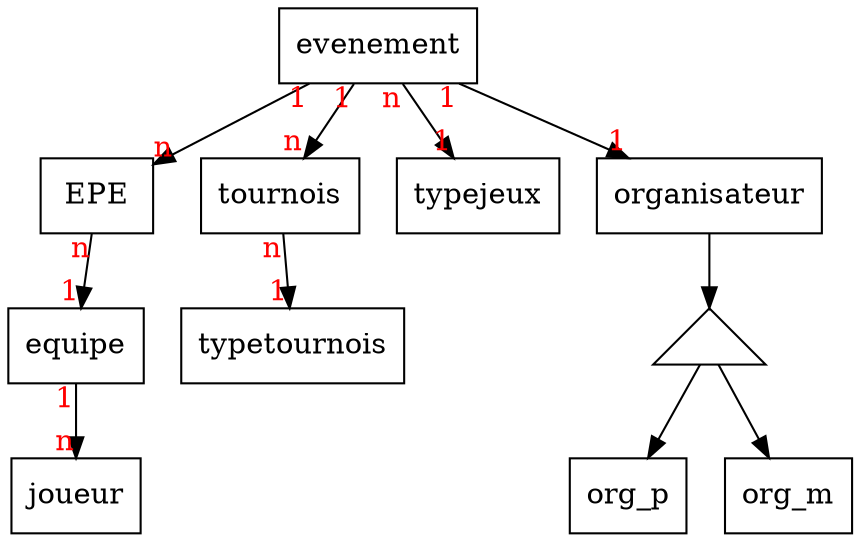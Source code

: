 //dot -Tps DB_graph.dot -o graph.ps
//evince graph.ps

digraph
{
    edge[fontcolor = red]

    evenement[shape=box];
    EPE[shape=box];
    equipe[shape=box];
    joueur[shape=box];
    tournois[shape=box];
    typetournois[shape=box];
    typejeux[shape=box];
    
    organisateur[shape=box];
    org_p[shape=box];
    org_m[shape=box];
    heritage[shape=triangle, label=""];

    evenement -> EPE [headlabel = "n" taillabel = "1"];
    EPE -> equipe [headlabel = "1" taillabel = "n"];
    equipe -> joueur [headlabel = "n" taillabel = "1"];

    evenement -> tournois [headlabel = "n" taillabel = "1"];
    tournois -> typetournois [headlabel = "1" taillabel = "n"];

    evenement -> typejeux [headlabel = "1" taillabel = "n"];

    evenement -> organisateur [headlabel = "1" taillabel = "1"];
    organisateur -> heritage;
    heritage->org_p;
    heritage->org_m;
}